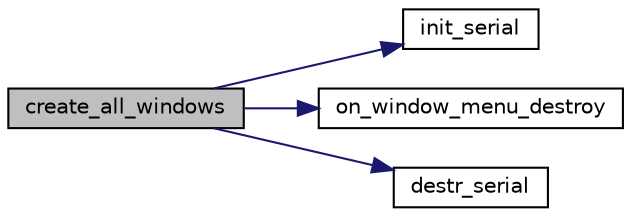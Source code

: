 digraph "create_all_windows"
{
  edge [fontname="Helvetica",fontsize="10",labelfontname="Helvetica",labelfontsize="10"];
  node [fontname="Helvetica",fontsize="10",shape=record];
  rankdir="LR";
  Node15 [label="create_all_windows",height=0.2,width=0.4,color="black", fillcolor="grey75", style="filled", fontcolor="black"];
  Node15 -> Node16 [color="midnightblue",fontsize="10",style="solid",fontname="Helvetica"];
  Node16 [label="init_serial",height=0.2,width=0.4,color="black", fillcolor="white", style="filled",URL="$Hand_8c.html#a404cf28e05329f1742eb1276c5855ec5",tooltip="Make communication settings and store original settings. "];
  Node15 -> Node17 [color="midnightblue",fontsize="10",style="solid",fontname="Helvetica"];
  Node17 [label="on_window_menu_destroy",height=0.2,width=0.4,color="black", fillcolor="white", style="filled",URL="$main_8c.html#a2c66469268437c5f31b5a3724e3dac99",tooltip="Close app. "];
  Node15 -> Node18 [color="midnightblue",fontsize="10",style="solid",fontname="Helvetica"];
  Node18 [label="destr_serial",height=0.2,width=0.4,color="black", fillcolor="white", style="filled",URL="$Hand_8c.html#a3457778ae7c229a31a30e65d80067a38",tooltip="Return original communication settings. "];
}
